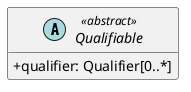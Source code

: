 @startuml
skinparam classAttributeIconSize 0
hide methods

abstract class Qualifiable <<abstract>> {
  +qualifier: Qualifier[0..*] 
}
@enduml
